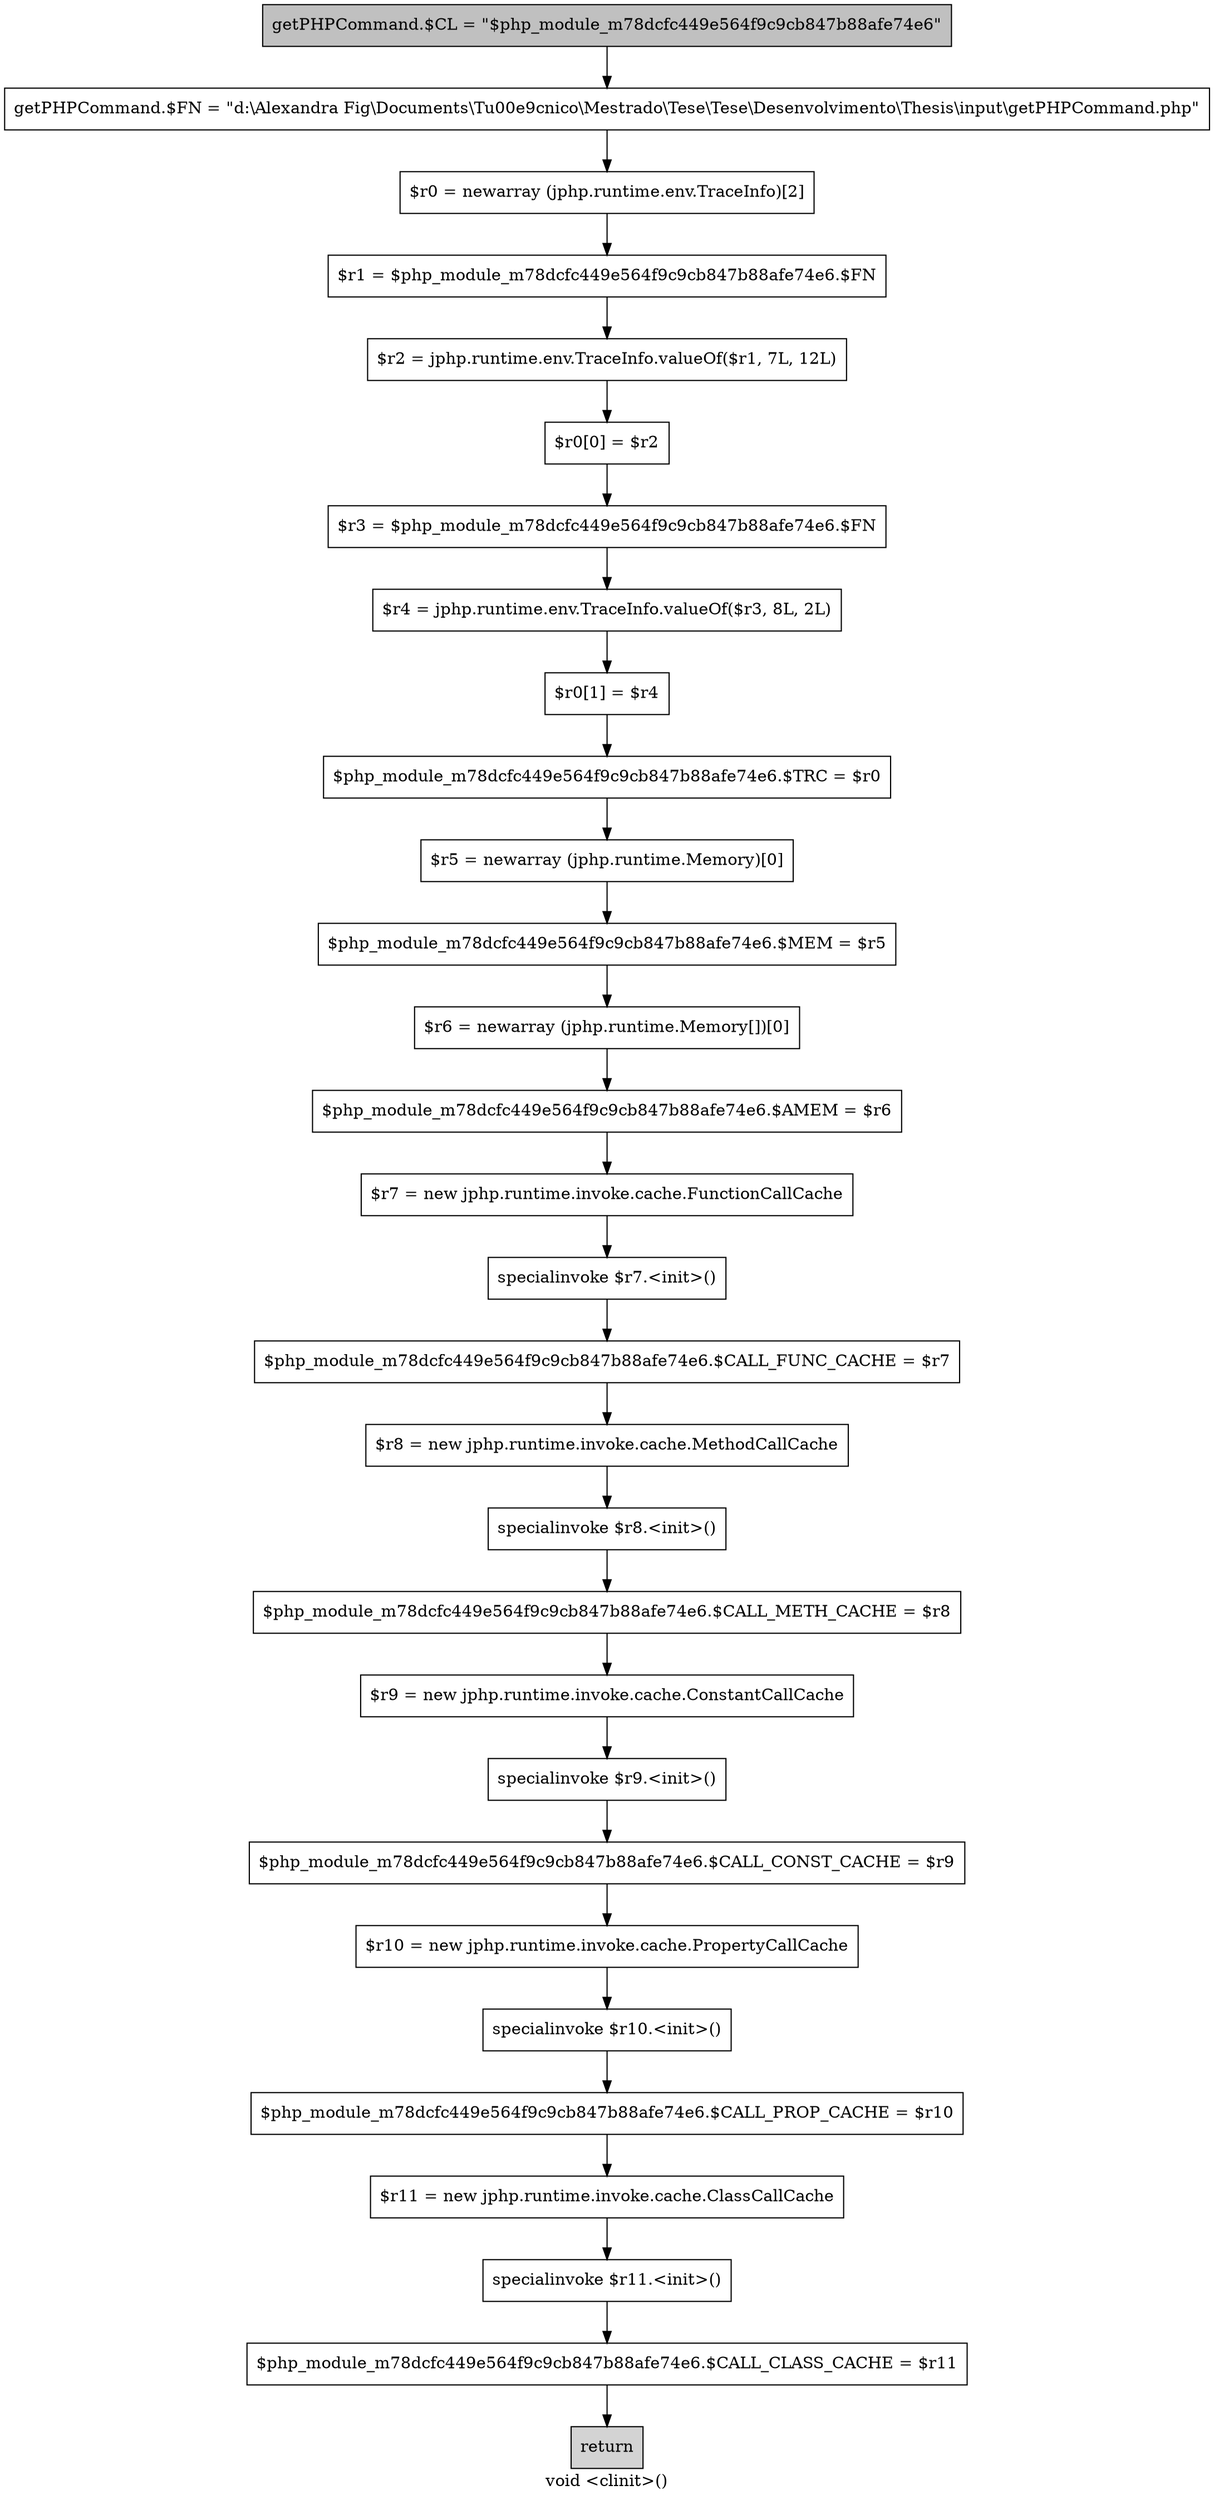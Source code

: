 digraph "void <clinit>()" {
    label="void <clinit>()";
    node [shape=box];
    "0" [style=filled,fillcolor=gray,label="getPHPCommand.$CL = \"$php_module_m78dcfc449e564f9c9cb847b88afe74e6\"",];
    "1" [label="getPHPCommand.$FN = \"d:\\Alexandra Fig\\Documents\\T\u00e9cnico\\Mestrado\\Tese\\Tese\\Desenvolvimento\\Thesis\\input\\getPHPCommand.php\"",];
    "0"->"1";
    "2" [label="$r0 = newarray (jphp.runtime.env.TraceInfo)[2]",];
    "1"->"2";
    "3" [label="$r1 = $php_module_m78dcfc449e564f9c9cb847b88afe74e6.$FN",];
    "2"->"3";
    "4" [label="$r2 = jphp.runtime.env.TraceInfo.valueOf($r1, 7L, 12L)",];
    "3"->"4";
    "5" [label="$r0[0] = $r2",];
    "4"->"5";
    "6" [label="$r3 = $php_module_m78dcfc449e564f9c9cb847b88afe74e6.$FN",];
    "5"->"6";
    "7" [label="$r4 = jphp.runtime.env.TraceInfo.valueOf($r3, 8L, 2L)",];
    "6"->"7";
    "8" [label="$r0[1] = $r4",];
    "7"->"8";
    "9" [label="$php_module_m78dcfc449e564f9c9cb847b88afe74e6.$TRC = $r0",];
    "8"->"9";
    "10" [label="$r5 = newarray (jphp.runtime.Memory)[0]",];
    "9"->"10";
    "11" [label="$php_module_m78dcfc449e564f9c9cb847b88afe74e6.$MEM = $r5",];
    "10"->"11";
    "12" [label="$r6 = newarray (jphp.runtime.Memory[])[0]",];
    "11"->"12";
    "13" [label="$php_module_m78dcfc449e564f9c9cb847b88afe74e6.$AMEM = $r6",];
    "12"->"13";
    "14" [label="$r7 = new jphp.runtime.invoke.cache.FunctionCallCache",];
    "13"->"14";
    "15" [label="specialinvoke $r7.<init>()",];
    "14"->"15";
    "16" [label="$php_module_m78dcfc449e564f9c9cb847b88afe74e6.$CALL_FUNC_CACHE = $r7",];
    "15"->"16";
    "17" [label="$r8 = new jphp.runtime.invoke.cache.MethodCallCache",];
    "16"->"17";
    "18" [label="specialinvoke $r8.<init>()",];
    "17"->"18";
    "19" [label="$php_module_m78dcfc449e564f9c9cb847b88afe74e6.$CALL_METH_CACHE = $r8",];
    "18"->"19";
    "20" [label="$r9 = new jphp.runtime.invoke.cache.ConstantCallCache",];
    "19"->"20";
    "21" [label="specialinvoke $r9.<init>()",];
    "20"->"21";
    "22" [label="$php_module_m78dcfc449e564f9c9cb847b88afe74e6.$CALL_CONST_CACHE = $r9",];
    "21"->"22";
    "23" [label="$r10 = new jphp.runtime.invoke.cache.PropertyCallCache",];
    "22"->"23";
    "24" [label="specialinvoke $r10.<init>()",];
    "23"->"24";
    "25" [label="$php_module_m78dcfc449e564f9c9cb847b88afe74e6.$CALL_PROP_CACHE = $r10",];
    "24"->"25";
    "26" [label="$r11 = new jphp.runtime.invoke.cache.ClassCallCache",];
    "25"->"26";
    "27" [label="specialinvoke $r11.<init>()",];
    "26"->"27";
    "28" [label="$php_module_m78dcfc449e564f9c9cb847b88afe74e6.$CALL_CLASS_CACHE = $r11",];
    "27"->"28";
    "29" [style=filled,fillcolor=lightgray,label="return",];
    "28"->"29";
}
